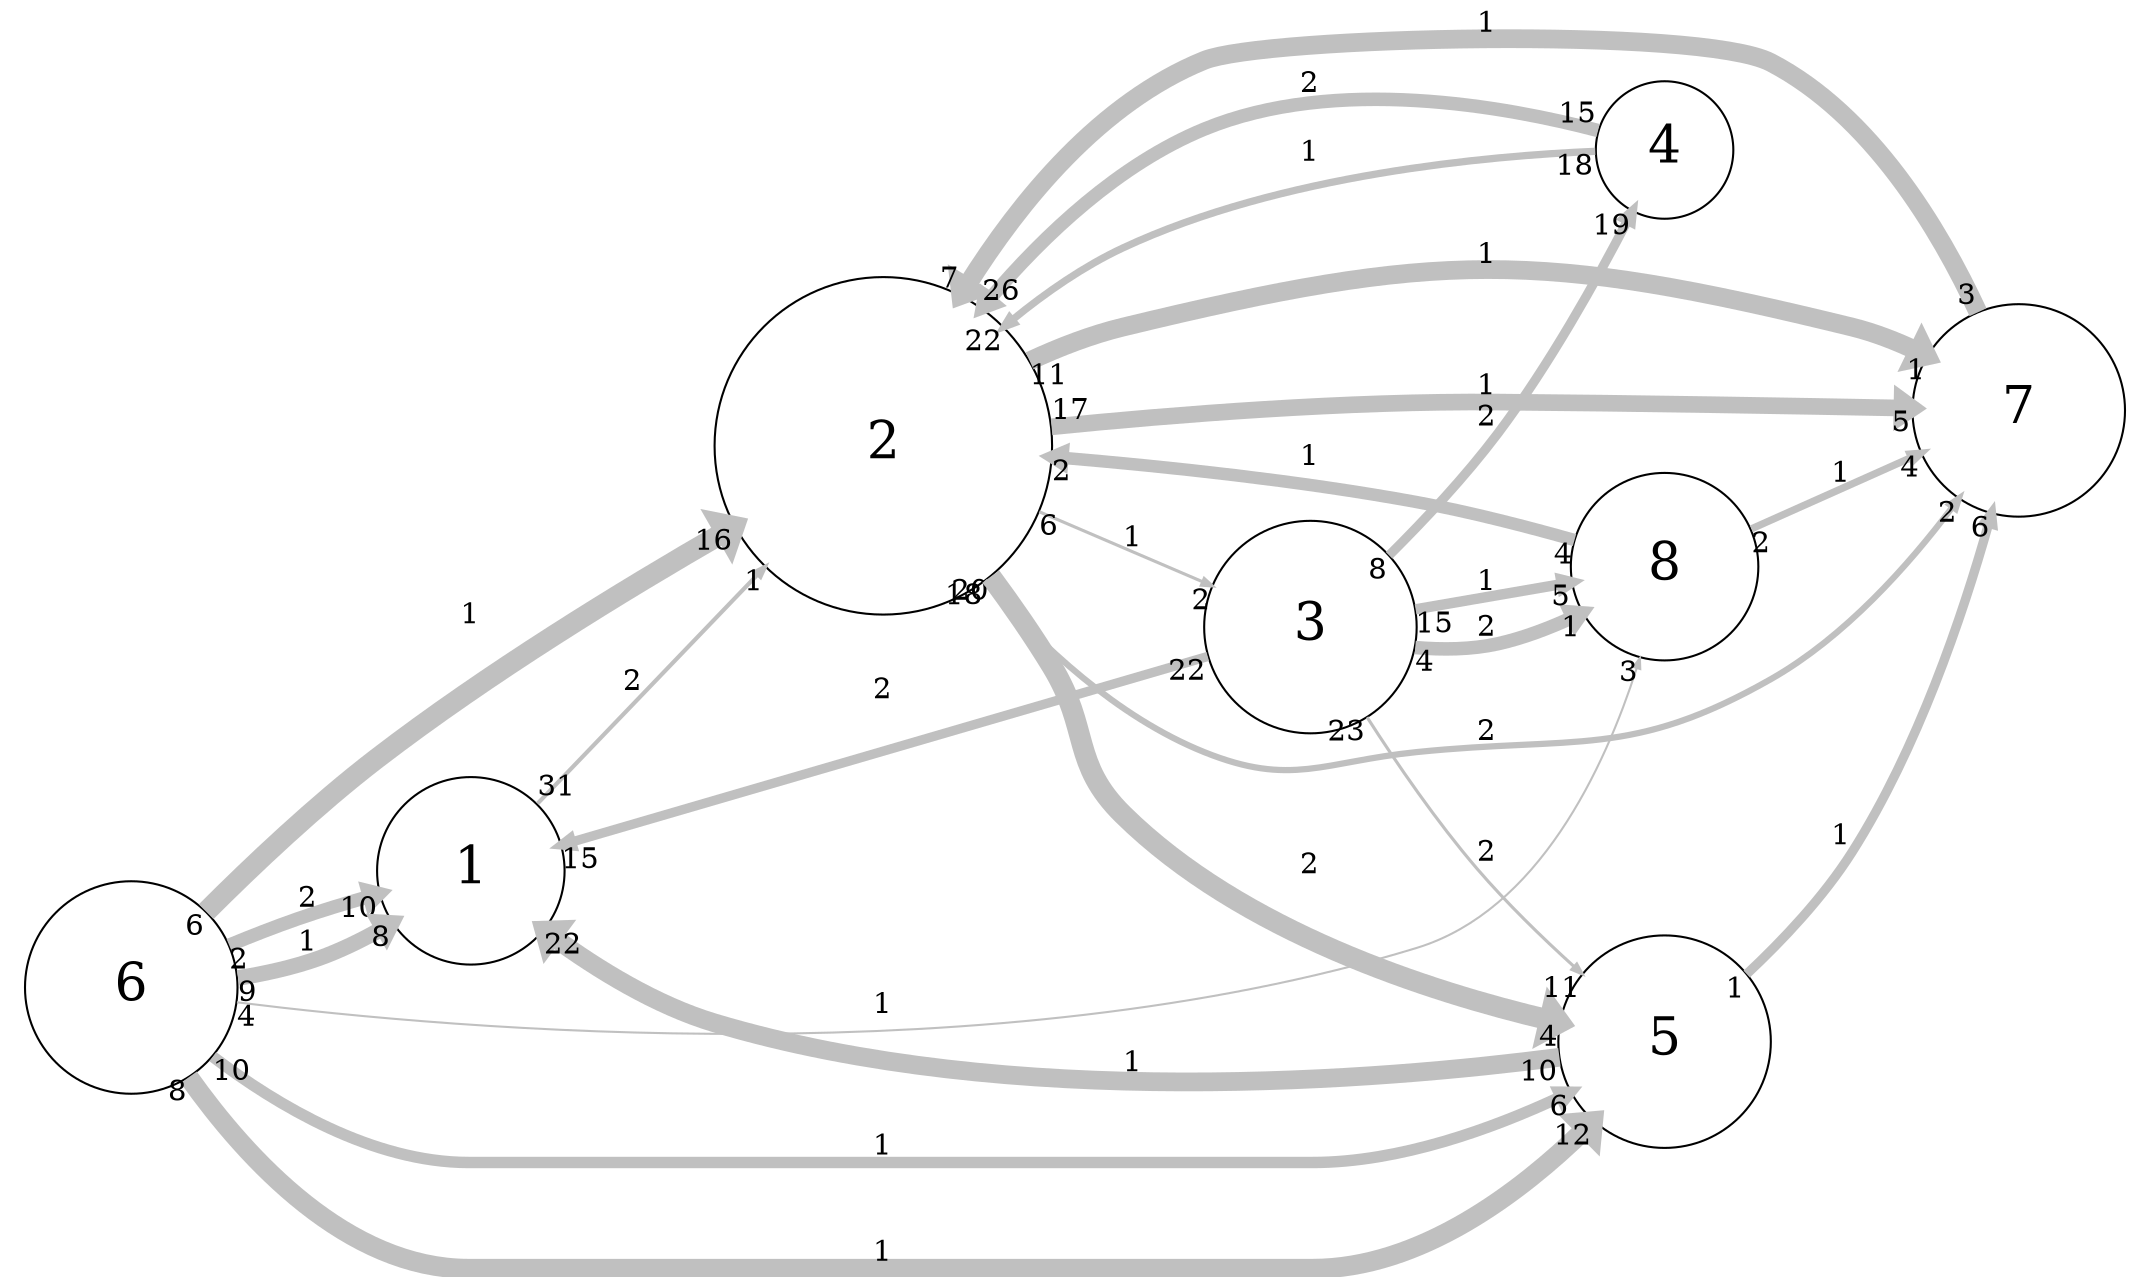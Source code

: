 digraph "" {
	graph [bb="0,0,1036.9,617.5",
		overlap=false,
		rankdir=LR,
		ratio=0.5,
		scale=1,
		splines=spline
	];
	node [fontsize=25,
		label="\N",
		shape=circle
	];
	edge [arrowsize=0.5,
		splines=true
	];
	0	[height=1.25,
		label=1,
		pos="224.89,197",
		width=1.25];
	1	[height=2.25,
		label=2,
		pos="425.89,401",
		width=2.25];
	0 -> 1	[key=0,
		capacity=2,
		color=grey,
		from_pd=30,
		head_lp="365.42,351.75",
		headlabel=1,
		label=2,
		lp="303.89,282.25",
		penwidth=2.0,
		pos="e,368.8,343.5 256.98,228.88 285.31,257.91 327.98,301.65 363.21,337.77",
		pt=17,
		tail_lp="263.73,237.12",
		taillabel=31,
		to_pd=0];
	2	[height=1.4167,
		label=3,
		pos="632.89,314",
		width=1.4167];
	1 -> 2	[key=0,
		capacity=1,
		color=grey,
		from_pd=5,
		head_lp="582.03,325.48",
		headlabel=2,
		label=1,
		lp="546.89,357.25",
		penwidth=1.5,
		pos="e,585.4,333.73 500.9,369.59 526.69,358.65 555.09,346.59 578.84,336.52",
		pt=18,
		tail_lp="504.27,361.34",
		taillabel=6,
		to_pd=1];
	4	[height=1.4167,
		label=5,
		pos="804.89,113",
		width=1.4167];
	1 -> 4	[key=0,
		capacity=2,
		color=grey,
		from_pd=19,
		head_lp="751.03,130.6",
		headlabel=4,
		label=2,
		lp="632.89,200.25",
		penwidth=10.0,
		pos="e,754.41,122.35 477.96,338.58 488.03,325.2 498.17,310.89 506.89,297 526.18,266.25 517.91,249.73 543.52,224 598.2,169.04 684.38,139.66 \
742.46,125.21",
		pt=1,
		tail_lp="484.71,330.33",
		taillabel=20,
		to_pd=3];
	6	[height=1.4167,
		label=7,
		pos="975.89,419",
		width=1.4167];
	1 -> 6	[key=0,
		capacity=1,
		color=grey,
		from_pd=10,
		head_lp="935.31,453.54",
		headlabel=1,
		label=1,
		lp="718.89,496.25",
		penwidth=9.0,
		pos="e,931.93,445.29 495.84,442.16 511.06,449.44 527.45,455.97 543.52,460 694.72,497.93 743.1,498.09 894.27,460 903.26,457.73 912.39,\
454.33 921.13,450.44",
		pt=3,
		tail_lp="502.59,450.41",
		taillabel=11,
		to_pd=0];
	1 -> 6	[key=1,
		capacity=1,
		color=grey,
		from_pd=16,
		head_lp="921.19,412.04",
		headlabel=5,
		label=1,
		lp="718.89,432.25",
		penwidth=8.0,
		pos="e,924.57,420.29 506.68,411.02 566.05,417.54 649.1,424.72 722.27,424 787.24,423.36 861.6,421.78 912.73,420.57",
		pt=5,
		tail_lp="513.43,419.27",
		taillabel=17,
		to_pd=4];
	1 -> 6	[key=2,
		capacity=2,
		color=grey,
		from_pd=17,
		head_lp="944.22,368.02",
		headlabel=2,
		label=2,
		lp="718.89,264.25",
		penwidth=3.0,
		pos="e,947.59,376.27 474.95,336.5 502.39,305.21 539.69,270.83 581.89,254 624,237.21 638.76,249.71 683.89,254 761.38,261.37 788.08,248.77 \
855.89,287 890.8,306.68 920.92,340.37 942.12,368.79",
		pt=15,
		tail_lp="468.2,328.25",
		taillabel=18,
		to_pd=1];
	2 -> 0	[key=0,
		capacity=2,
		color=grey,
		from_pd=21,
		head_lp="275.32,217.55",
		headlabel=15,
		label=2,
		lp="425.89,284.25",
		penwidth=4.5,
		pos="e,268.57,209.3 583.53,300.06 506.92,277.99 358.21,235.13 278.83,212.26",
		pt=12,
		tail_lp="576.78,308.31",
		taillabel=22,
		to_pd=14];
	2 -> 4	[key=0,
		capacity=2,
		color=grey,
		from_pd=22,
		head_lp="758.91,154.17",
		headlabel=11,
		label=2,
		lp="718.89,205.25",
		penwidth=1.5,
		pos="e,765.66,145.92 660.78,270.84 675.81,247.92 695.51,219.75 715.52,196.5 729.24,180.54 745.69,164.35 760.65,150.52",
		pt=18,
		tail_lp="654.03,262.59",
		taillabel=23,
		to_pd=10];
	3	[height=0.91667,
		label=4,
		pos="804.89,547",
		width=0.91667];
	2 -> 3	[key=0,
		capacity=2,
		color=grey,
		from_pd=7,
		head_lp="795.89,509.22",
		headlabel=19,
		label=2,
		lp="718.89,415.25",
		penwidth=4.5,
		pos="e,789.14,517.47 670.33,348.7 687.12,365.63 706.72,386.77 722.27,407.5 746.21,439.43 768.74,478.94 784.04,507.75",
		pt=12,
		tail_lp="666.95,340.45",
		taillabel=8,
		to_pd=18];
	7	[height=1.25,
		label=8,
		pos="804.89,341",
		width=1.25];
	2 -> 7	[key=0,
		capacity=2,
		color=grey,
		from_pd=3,
		head_lp="762.33,310.49",
		headlabel=1,
		label=2,
		lp="718.89,310.25",
		penwidth=6.5,
		pos="e,765.7,318.74 682.79,301.55 695.71,299.92 709.58,299.66 722.27,302.5 733.39,304.99 744.78,309.18 755.39,313.89",
		pt=8,
		tail_lp="686.16,293.3",
		taillabel=4,
		to_pd=0];
	2 -> 7	[key=1,
		capacity=1,
		color=grey,
		from_pd=14,
		head_lp="756.61,342.28",
		headlabel=5,
		label=1,
		lp="718.89,335.25",
		penwidth=5.0,
		pos="e,759.99,334.03 683.52,321.88 704.04,325.14 727.9,328.93 748.95,332.27",
		pt=11,
		tail_lp="690.27,313.63",
		taillabel=15,
		to_pd=4];
	4 -> 0	[key=0,
		capacity=1,
		color=grey,
		from_pd=9,
		head_lp="266.85,176.59",
		headlabel=22,
		label=1,
		lp="546.89,102.25",
		penwidth=9.0,
		pos="e,260.1,168.34 753.98,105.42 668.21,94.268 488.24,79.068 344.89,122 317.93,130.07 291.13,146.08 269.8,161.24",
		pt=3,
		tail_lp="747.23,113.67",
		taillabel=10,
		to_pd=21];
	4 -> 6	[key=0,
		capacity=1,
		color=grey,
		from_pd=0,
		head_lp="959.16,361.27",
		headlabel=6,
		label=1,
		lp="890.89,213.25",
		penwidth=4.5,
		pos="e,962.53,369.52 843.99,145.74 861.15,162.03 880.57,182.85 894.27,204.5 924.77,252.75 946.41,314.31 959.54,359.09",
		pt=12,
		tail_lp="847.37,137.49",
		taillabel=1,
		to_pd=5];
	6 -> 1	[key=0,
		capacity=1,
		color=grey,
		from_pd=2,
		head_lp="459.12,481.77",
		headlabel=7,
		label=1,
		lp="718.89,609.25",
		penwidth=9.0,
		pos="e,462.5,473.52 956.42,466.45 937.77,507.09 904.72,563.03 855.89,589 823.66,606.14 612.38,605 581.89,592 533,571.15 495.01,525.44 \
468.88,483.96",
		pt=3,
		tail_lp="953.04,474.7",
		taillabel=3,
		to_pd=6];
	3 -> 1	[key=0,
		capacity=1,
		color=grey,
		from_pd=17,
		head_lp="476.9,449.73",
		headlabel=22,
		label=1,
		lp="632.89,544.25",
		penwidth=3.5,
		pos="e,483.65,457.98 771.44,546.08 720.55,543.54 619.88,533.94 543.52,498 525.19,489.37 507.35,477.18 491.35,464.33",
		pt=14,
		tail_lp="764.69,537.83",
		taillabel=18,
		to_pd=21];
	3 -> 1	[key=1,
		capacity=2,
		color=grey,
		from_pd=14,
		head_lp="479.25,475.59",
		headlabel=26,
		label=2,
		lp="632.89,579.25",
		penwidth=6.5,
		pos="e,472.5,467.34 773.02,556.37 728.78,568.07 645.65,583.53 581.89,557 541.61,540.24 506.41,507.37 479.78,476.1",
		pt=8,
		tail_lp="766.27,564.62",
		taillabel=15,
		to_pd=25];
	7 -> 1	[key=0,
		capacity=1,
		color=grey,
		from_pd=3,
		head_lp="510.35,387.73",
		headlabel=2,
		label=1,
		lp="632.89,396.25",
		penwidth=6.0,
		pos="e,506.97,395.98 761.52,354.48 738.73,361.26 710.01,369.07 683.89,374 629.39,384.28 567.6,390.93 518.26,395.06",
		pt=9,
		tail_lp="758.15,362.73",
		taillabel=4,
		to_pd=1];
	7 -> 6	[key=0,
		capacity=1,
		color=grey,
		from_pd=1,
		head_lp="925.7,389.6",
		headlabel=4,
		label=1,
		lp="890.89,388.25",
		penwidth=3.5,
		pos="e,929.08,397.85 846.37,359.68 868.35,369.83 895.85,382.52 919.76,393.56",
		pt=14,
		tail_lp="849.74,351.43",
		taillabel=2,
		to_pd=3];
	5	[height=1.4167,
		label=6,
		pos="60.89,140",
		width=1.4167];
	5 -> 0	[key=0,
		capacity=2,
		color=grey,
		from_pd=1,
		head_lp="174.26,194.69",
		headlabel=10,
		label=2,
		lp="146.89,186.25",
		penwidth=6.5,
		pos="e,181.01,186.44 107.64,160.93 119.22,165.86 131.72,170.88 143.52,175 151.97,177.95 161.03,180.76 169.91,183.33",
		pt=8,
		tail_lp="111.02,152.68",
		taillabel=2,
		to_pd=9];
	5 -> 0	[key=1,
		capacity=1,
		color=grey,
		from_pd=8,
		head_lp="190.32,180.45",
		headlabel=8,
		label=1,
		lp="146.89,163.25",
		penwidth=7.5,
		pos="e,186.94,172.2 111.77,144.97 124.55,147.11 138.11,150.16 150.27,154.5 159.16,157.68 168.21,161.92 176.77,166.5",
		pt=6,
		tail_lp="115.14,136.72",
		taillabel=9,
		to_pd=7];
	5 -> 1	[key=0,
		capacity=1,
		color=grey,
		from_pd=5,
		head_lp="347.27,354.52",
		headlabel=16,
		label=1,
		lp="224.89,318.25",
		penwidth=10.0,
		pos="e,354.02,362.77 96.844,176.53 119.47,199.23 150.16,228.3 179.89,251 231.58,290.46 294.17,328.64 343.15,356.6",
		pt=1,
		tail_lp="93.469,184.78",
		taillabel=6,
		to_pd=15];
	5 -> 4	[key=0,
		capacity=1,
		color=grey,
		from_pd=7,
		head_lp="778.09,66.178",
		headlabel=12,
		label=1,
		lp="425.89,8.25",
		penwidth=9.5,
		pos="e,771.34,74.428 87.795,96.087 115.7,55.03 164.23,0 223.89,0 223.89,0 223.89,0 633.89,0 684.26,0 731.1,34.835 762.81,65.822",
		pt=2,
		tail_lp="84.42,87.837",
		taillabel=8,
		to_pd=11];
	5 -> 4	[key=1,
		capacity=1,
		color=grey,
		from_pd=9,
		head_lp="763.3,96.499",
		headlabel=6,
		label=1,
		lp="425.89,61.25",
		penwidth=5.5,
		pos="e,759.92,88.249 99.464,106.11 130.51,81.686 176.96,53 223.89,53 223.89,53 223.89,53 633.89,53 674.28,53 717.14,68.244 749.72,83.364",
		pt=10,
		tail_lp="106.21,114.36",
		taillabel=10,
		to_pd=5];
	5 -> 7	[key=0,
		capacity=1,
		color=grey,
		from_pd=3,
		head_lp="788.83,289.3",
		headlabel=3,
		label=1,
		lp="425.89,128.25",
		penwidth=1.0,
		pos="e,792.2,297.55 111.67,131.64 219.55,115.59 481.5,87.935 683.89,158 741.39,177.91 773.91,244.52 790.2,291.62",
		pt=19,
		tail_lp="115.05,123.39",
		taillabel=4,
		to_pd=2];
}

